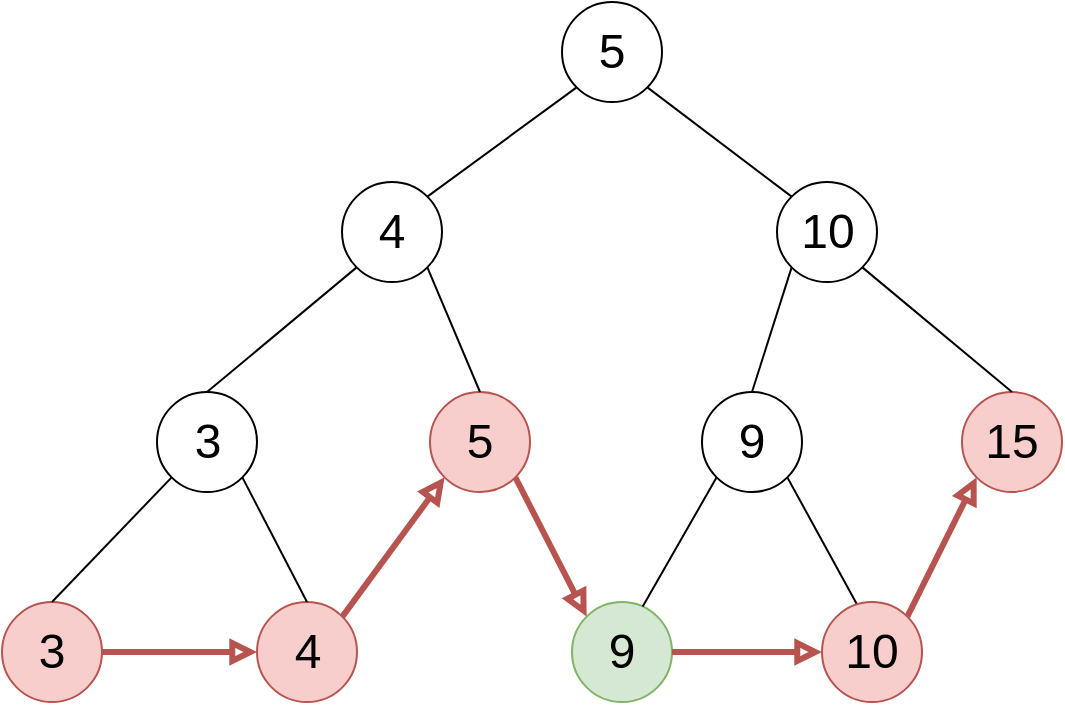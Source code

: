 <mxfile version="21.1.7" type="device">
  <diagram id="sIHxDU0UpAEGFC293PV-" name="Page-1">
    <mxGraphModel dx="1318" dy="758" grid="1" gridSize="10" guides="1" tooltips="1" connect="1" arrows="1" fold="1" page="1" pageScale="1" pageWidth="850" pageHeight="1100" math="0" shadow="0">
      <root>
        <mxCell id="0" />
        <mxCell id="1" parent="0" />
        <mxCell id="3GdXQBYGe-d5dMTSXX5j-1" value="&lt;font style=&quot;font-size: 24px&quot;&gt;5&lt;/font&gt;" style="ellipse;whiteSpace=wrap;html=1;aspect=fixed;" parent="1" vertex="1">
          <mxGeometry x="370" y="90" width="50" height="50" as="geometry" />
        </mxCell>
        <mxCell id="3GdXQBYGe-d5dMTSXX5j-2" value="&lt;font style=&quot;font-size: 24px&quot;&gt;4&lt;/font&gt;" style="ellipse;whiteSpace=wrap;html=1;aspect=fixed;" parent="1" vertex="1">
          <mxGeometry x="260" y="180" width="50" height="50" as="geometry" />
        </mxCell>
        <mxCell id="3GdXQBYGe-d5dMTSXX5j-3" value="&lt;font style=&quot;font-size: 24px&quot;&gt;10&lt;/font&gt;" style="ellipse;whiteSpace=wrap;html=1;aspect=fixed;" parent="1" vertex="1">
          <mxGeometry x="477.5" y="180" width="50" height="50" as="geometry" />
        </mxCell>
        <mxCell id="3GdXQBYGe-d5dMTSXX5j-4" value="&lt;font style=&quot;font-size: 24px&quot;&gt;3&lt;/font&gt;" style="ellipse;whiteSpace=wrap;html=1;aspect=fixed;" parent="1" vertex="1">
          <mxGeometry x="167.5" y="285" width="50" height="50" as="geometry" />
        </mxCell>
        <mxCell id="3GdXQBYGe-d5dMTSXX5j-5" value="&lt;font style=&quot;font-size: 24px&quot;&gt;5&lt;/font&gt;" style="ellipse;whiteSpace=wrap;html=1;aspect=fixed;fillColor=#f8cecc;strokeColor=#b85450;" parent="1" vertex="1">
          <mxGeometry x="304" y="285" width="50" height="50" as="geometry" />
        </mxCell>
        <mxCell id="3GdXQBYGe-d5dMTSXX5j-7" value="&lt;font style=&quot;font-size: 24px&quot;&gt;9&lt;/font&gt;" style="ellipse;whiteSpace=wrap;html=1;aspect=fixed;" parent="1" vertex="1">
          <mxGeometry x="440" y="285" width="50" height="50" as="geometry" />
        </mxCell>
        <mxCell id="3GdXQBYGe-d5dMTSXX5j-8" value="&lt;font style=&quot;font-size: 24px&quot;&gt;15&lt;/font&gt;" style="ellipse;whiteSpace=wrap;html=1;aspect=fixed;fillColor=#f8cecc;strokeColor=#b85450;" parent="1" vertex="1">
          <mxGeometry x="570" y="285" width="50" height="50" as="geometry" />
        </mxCell>
        <mxCell id="3GdXQBYGe-d5dMTSXX5j-12" value="&lt;font style=&quot;font-size: 24px&quot;&gt;4&lt;/font&gt;" style="ellipse;whiteSpace=wrap;html=1;aspect=fixed;fillColor=#f8cecc;strokeColor=#b85450;" parent="1" vertex="1">
          <mxGeometry x="217.5" y="390" width="50" height="50" as="geometry" />
        </mxCell>
        <mxCell id="3GdXQBYGe-d5dMTSXX5j-13" value="&lt;font style=&quot;font-size: 24px&quot;&gt;3&lt;/font&gt;" style="ellipse;whiteSpace=wrap;html=1;aspect=fixed;direction=south;fillColor=#f8cecc;strokeColor=#b85450;" parent="1" vertex="1">
          <mxGeometry x="90" y="390" width="50" height="50" as="geometry" />
        </mxCell>
        <mxCell id="3GdXQBYGe-d5dMTSXX5j-17" value="" style="endArrow=none;html=1;entryX=0;entryY=1;entryDx=0;entryDy=0;exitX=1;exitY=0;exitDx=0;exitDy=0;" parent="1" source="3GdXQBYGe-d5dMTSXX5j-2" target="3GdXQBYGe-d5dMTSXX5j-1" edge="1">
          <mxGeometry width="50" height="50" relative="1" as="geometry">
            <mxPoint x="320" y="130" as="sourcePoint" />
            <mxPoint x="370" y="80" as="targetPoint" />
          </mxGeometry>
        </mxCell>
        <mxCell id="3GdXQBYGe-d5dMTSXX5j-19" value="" style="endArrow=none;html=1;entryX=0;entryY=1;entryDx=0;entryDy=0;exitX=0.5;exitY=0;exitDx=0;exitDy=0;" parent="1" source="3GdXQBYGe-d5dMTSXX5j-4" target="3GdXQBYGe-d5dMTSXX5j-2" edge="1">
          <mxGeometry width="50" height="50" relative="1" as="geometry">
            <mxPoint x="157.5" y="260" as="sourcePoint" />
            <mxPoint x="207.5" y="210" as="targetPoint" />
          </mxGeometry>
        </mxCell>
        <mxCell id="3GdXQBYGe-d5dMTSXX5j-20" value="" style="endArrow=none;html=1;entryX=0;entryY=1;entryDx=0;entryDy=0;exitX=0;exitY=0.5;exitDx=0;exitDy=0;" parent="1" source="3GdXQBYGe-d5dMTSXX5j-13" target="3GdXQBYGe-d5dMTSXX5j-4" edge="1">
          <mxGeometry width="50" height="50" relative="1" as="geometry">
            <mxPoint x="30" y="530" as="sourcePoint" />
            <mxPoint x="80" y="480" as="targetPoint" />
          </mxGeometry>
        </mxCell>
        <mxCell id="3GdXQBYGe-d5dMTSXX5j-21" value="" style="endArrow=none;html=1;entryX=1;entryY=1;entryDx=0;entryDy=0;exitX=0.5;exitY=0;exitDx=0;exitDy=0;" parent="1" source="3GdXQBYGe-d5dMTSXX5j-12" target="3GdXQBYGe-d5dMTSXX5j-4" edge="1">
          <mxGeometry width="50" height="50" relative="1" as="geometry">
            <mxPoint x="30" y="530" as="sourcePoint" />
            <mxPoint x="80" y="480" as="targetPoint" />
          </mxGeometry>
        </mxCell>
        <mxCell id="3GdXQBYGe-d5dMTSXX5j-22" value="" style="endArrow=none;html=1;entryX=1;entryY=1;entryDx=0;entryDy=0;exitX=0.5;exitY=0;exitDx=0;exitDy=0;" parent="1" source="3GdXQBYGe-d5dMTSXX5j-5" target="3GdXQBYGe-d5dMTSXX5j-2" edge="1">
          <mxGeometry width="50" height="50" relative="1" as="geometry">
            <mxPoint x="30" y="530" as="sourcePoint" />
            <mxPoint x="80" y="480" as="targetPoint" />
          </mxGeometry>
        </mxCell>
        <mxCell id="3GdXQBYGe-d5dMTSXX5j-23" value="" style="endArrow=none;html=1;entryX=1;entryY=1;entryDx=0;entryDy=0;exitX=0;exitY=0;exitDx=0;exitDy=0;" parent="1" source="3GdXQBYGe-d5dMTSXX5j-3" target="3GdXQBYGe-d5dMTSXX5j-1" edge="1">
          <mxGeometry width="50" height="50" relative="1" as="geometry">
            <mxPoint x="30" y="530" as="sourcePoint" />
            <mxPoint x="80" y="480" as="targetPoint" />
          </mxGeometry>
        </mxCell>
        <mxCell id="3GdXQBYGe-d5dMTSXX5j-24" value="" style="endArrow=none;html=1;entryX=0;entryY=1;entryDx=0;entryDy=0;exitX=0.5;exitY=0;exitDx=0;exitDy=0;" parent="1" source="3GdXQBYGe-d5dMTSXX5j-7" target="3GdXQBYGe-d5dMTSXX5j-3" edge="1">
          <mxGeometry width="50" height="50" relative="1" as="geometry">
            <mxPoint x="30" y="530" as="sourcePoint" />
            <mxPoint x="80" y="480" as="targetPoint" />
          </mxGeometry>
        </mxCell>
        <mxCell id="3GdXQBYGe-d5dMTSXX5j-25" value="" style="endArrow=none;html=1;entryX=1;entryY=1;entryDx=0;entryDy=0;exitX=0.5;exitY=0;exitDx=0;exitDy=0;" parent="1" source="3GdXQBYGe-d5dMTSXX5j-8" target="3GdXQBYGe-d5dMTSXX5j-3" edge="1">
          <mxGeometry width="50" height="50" relative="1" as="geometry">
            <mxPoint x="30" y="530" as="sourcePoint" />
            <mxPoint x="80" y="480" as="targetPoint" />
          </mxGeometry>
        </mxCell>
        <mxCell id="3GdXQBYGe-d5dMTSXX5j-26" value="" style="endArrow=block;html=1;entryX=0;entryY=0.5;entryDx=0;entryDy=0;exitX=0.5;exitY=0;exitDx=0;exitDy=0;endFill=0;strokeWidth=3;fillColor=#f8cecc;strokeColor=#b85450;" parent="1" source="3GdXQBYGe-d5dMTSXX5j-13" target="3GdXQBYGe-d5dMTSXX5j-12" edge="1">
          <mxGeometry width="50" height="50" relative="1" as="geometry">
            <mxPoint x="30" y="530" as="sourcePoint" />
            <mxPoint x="80" y="480" as="targetPoint" />
          </mxGeometry>
        </mxCell>
        <mxCell id="3GdXQBYGe-d5dMTSXX5j-27" value="" style="endArrow=block;html=1;entryX=0;entryY=1;entryDx=0;entryDy=0;exitX=1;exitY=0;exitDx=0;exitDy=0;endFill=0;strokeWidth=3;fillColor=#f8cecc;strokeColor=#b85450;" parent="1" source="3GdXQBYGe-d5dMTSXX5j-12" target="3GdXQBYGe-d5dMTSXX5j-5" edge="1">
          <mxGeometry width="50" height="50" relative="1" as="geometry">
            <mxPoint x="90.0" y="445" as="sourcePoint" />
            <mxPoint x="170.0" y="445" as="targetPoint" />
          </mxGeometry>
        </mxCell>
        <mxCell id="3GdXQBYGe-d5dMTSXX5j-29" value="" style="endArrow=block;html=1;entryX=0;entryY=0;entryDx=0;entryDy=0;exitX=1;exitY=1;exitDx=0;exitDy=0;endFill=0;strokeWidth=3;fillColor=#f8cecc;strokeColor=#b85450;" parent="1" source="3GdXQBYGe-d5dMTSXX5j-5" target="F6Xl_lmp1Rf8OlZAD4OQ-1" edge="1">
          <mxGeometry width="50" height="50" relative="1" as="geometry">
            <mxPoint x="100.0" y="455" as="sourcePoint" />
            <mxPoint x="180.0" y="455" as="targetPoint" />
          </mxGeometry>
        </mxCell>
        <mxCell id="3GdXQBYGe-d5dMTSXX5j-30" value="" style="endArrow=block;html=1;entryX=0;entryY=1;entryDx=0;entryDy=0;exitX=1;exitY=0;exitDx=0;exitDy=0;endFill=0;strokeWidth=3;fillColor=#f8cecc;strokeColor=#b85450;" parent="1" source="F6Xl_lmp1Rf8OlZAD4OQ-2" target="3GdXQBYGe-d5dMTSXX5j-8" edge="1">
          <mxGeometry width="50" height="50" relative="1" as="geometry">
            <mxPoint x="110.0" y="465" as="sourcePoint" />
            <mxPoint x="190.0" y="465" as="targetPoint" />
          </mxGeometry>
        </mxCell>
        <mxCell id="F6Xl_lmp1Rf8OlZAD4OQ-1" value="&lt;font style=&quot;font-size: 24px&quot;&gt;9&lt;/font&gt;" style="ellipse;whiteSpace=wrap;html=1;aspect=fixed;fillColor=#d5e8d4;strokeColor=#82b366;" vertex="1" parent="1">
          <mxGeometry x="375" y="390" width="50" height="50" as="geometry" />
        </mxCell>
        <mxCell id="F6Xl_lmp1Rf8OlZAD4OQ-2" value="&lt;font style=&quot;font-size: 24px&quot;&gt;10&lt;/font&gt;" style="ellipse;whiteSpace=wrap;html=1;aspect=fixed;fillColor=#f8cecc;strokeColor=#b85450;" vertex="1" parent="1">
          <mxGeometry x="500" y="390" width="50" height="50" as="geometry" />
        </mxCell>
        <mxCell id="F6Xl_lmp1Rf8OlZAD4OQ-4" value="" style="endArrow=block;html=1;exitX=1;exitY=0.5;exitDx=0;exitDy=0;endFill=0;strokeWidth=3;fillColor=#f8cecc;strokeColor=#b85450;entryX=0;entryY=0.5;entryDx=0;entryDy=0;" edge="1" parent="1" source="F6Xl_lmp1Rf8OlZAD4OQ-1" target="F6Xl_lmp1Rf8OlZAD4OQ-2">
          <mxGeometry width="50" height="50" relative="1" as="geometry">
            <mxPoint x="440" y="390" as="sourcePoint" />
            <mxPoint x="480" y="390" as="targetPoint" />
          </mxGeometry>
        </mxCell>
        <mxCell id="F6Xl_lmp1Rf8OlZAD4OQ-5" value="" style="endArrow=none;html=1;entryX=0;entryY=1;entryDx=0;entryDy=0;exitX=0.707;exitY=0.045;exitDx=0;exitDy=0;exitPerimeter=0;" edge="1" parent="1" source="F6Xl_lmp1Rf8OlZAD4OQ-1" target="3GdXQBYGe-d5dMTSXX5j-7">
          <mxGeometry width="50" height="50" relative="1" as="geometry">
            <mxPoint x="435" y="397" as="sourcePoint" />
            <mxPoint x="495" y="335" as="targetPoint" />
          </mxGeometry>
        </mxCell>
        <mxCell id="F6Xl_lmp1Rf8OlZAD4OQ-6" value="" style="endArrow=none;html=1;entryX=1;entryY=1;entryDx=0;entryDy=0;exitX=0.345;exitY=0.016;exitDx=0;exitDy=0;exitPerimeter=0;" edge="1" parent="1" source="F6Xl_lmp1Rf8OlZAD4OQ-2" target="3GdXQBYGe-d5dMTSXX5j-7">
          <mxGeometry width="50" height="50" relative="1" as="geometry">
            <mxPoint x="510" y="390" as="sourcePoint" />
            <mxPoint x="501.5" y="310" as="targetPoint" />
          </mxGeometry>
        </mxCell>
      </root>
    </mxGraphModel>
  </diagram>
</mxfile>
